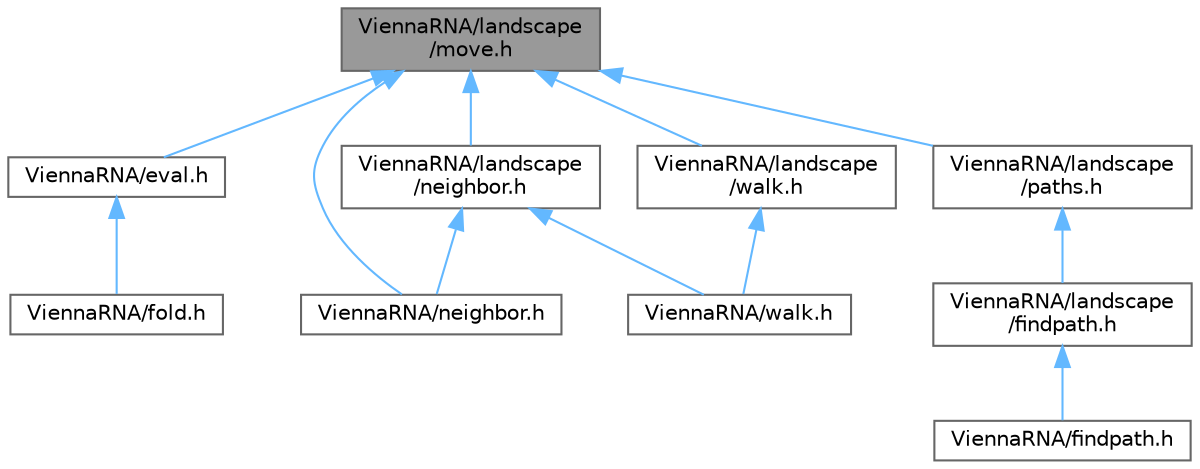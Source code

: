 digraph "ViennaRNA/landscape/move.h"
{
 // INTERACTIVE_SVG=YES
 // LATEX_PDF_SIZE
  bgcolor="transparent";
  edge [fontname=Helvetica,fontsize=10,labelfontname=Helvetica,labelfontsize=10];
  node [fontname=Helvetica,fontsize=10,shape=box,height=0.2,width=0.4];
  Node1 [label="ViennaRNA/landscape\l/move.h",height=0.2,width=0.4,color="gray40", fillcolor="grey60", style="filled", fontcolor="black",tooltip="Methods to operate with structural neighbors of RNA secondary structures."];
  Node1 -> Node2 [dir="back",color="steelblue1",style="solid"];
  Node2 [label="ViennaRNA/eval.h",height=0.2,width=0.4,color="grey40", fillcolor="white", style="filled",URL="$eval_8h.html",tooltip="Functions and variables related to energy evaluation of sequence/structure pairs."];
  Node2 -> Node3 [dir="back",color="steelblue1",style="solid"];
  Node3 [label="ViennaRNA/fold.h",height=0.2,width=0.4,color="grey40", fillcolor="white", style="filled",URL="$fold_8h.html",tooltip="MFE calculations for single RNA sequences."];
  Node1 -> Node4 [dir="back",color="steelblue1",style="solid"];
  Node4 [label="ViennaRNA/landscape\l/neighbor.h",height=0.2,width=0.4,color="grey40", fillcolor="white", style="filled",URL="$landscape_2neighbor_8h.html",tooltip="Methods to compute the neighbors of an RNA secondary structure."];
  Node4 -> Node5 [dir="back",color="steelblue1",style="solid"];
  Node5 [label="ViennaRNA/neighbor.h",height=0.2,width=0.4,color="grey40", fillcolor="white", style="filled",URL="$neighbor_8h.html",tooltip="Use ViennaRNA/landscape/neighbor.h instead."];
  Node4 -> Node6 [dir="back",color="steelblue1",style="solid"];
  Node6 [label="ViennaRNA/walk.h",height=0.2,width=0.4,color="grey40", fillcolor="white", style="filled",URL="$walk_8h.html",tooltip="Use ViennaRNA/landscape/walk.h instead."];
  Node1 -> Node7 [dir="back",color="steelblue1",style="solid"];
  Node7 [label="ViennaRNA/landscape\l/paths.h",height=0.2,width=0.4,color="grey40", fillcolor="white", style="filled",URL="$paths_8h.html",tooltip="API for computing (optimal) (re-)folding paths between secondary structures."];
  Node7 -> Node8 [dir="back",color="steelblue1",style="solid"];
  Node8 [label="ViennaRNA/landscape\l/findpath.h",height=0.2,width=0.4,color="grey40", fillcolor="white", style="filled",URL="$landscape_2findpath_8h.html",tooltip="A breadth-first search heuristic for optimal direct folding paths."];
  Node8 -> Node9 [dir="back",color="steelblue1",style="solid"];
  Node9 [label="ViennaRNA/findpath.h",height=0.2,width=0.4,color="grey40", fillcolor="white", style="filled",URL="$findpath_8h.html",tooltip="Use ViennaRNA/landscape/findpath.h instead."];
  Node1 -> Node10 [dir="back",color="steelblue1",style="solid"];
  Node10 [label="ViennaRNA/landscape\l/walk.h",height=0.2,width=0.4,color="grey40", fillcolor="white", style="filled",URL="$landscape_2walk_8h.html",tooltip="Methods to generate particular paths such as gradient or random walks through the energy landscape of..."];
  Node10 -> Node6 [dir="back",color="steelblue1",style="solid"];
  Node1 -> Node5 [dir="back",color="steelblue1",style="solid"];
}
